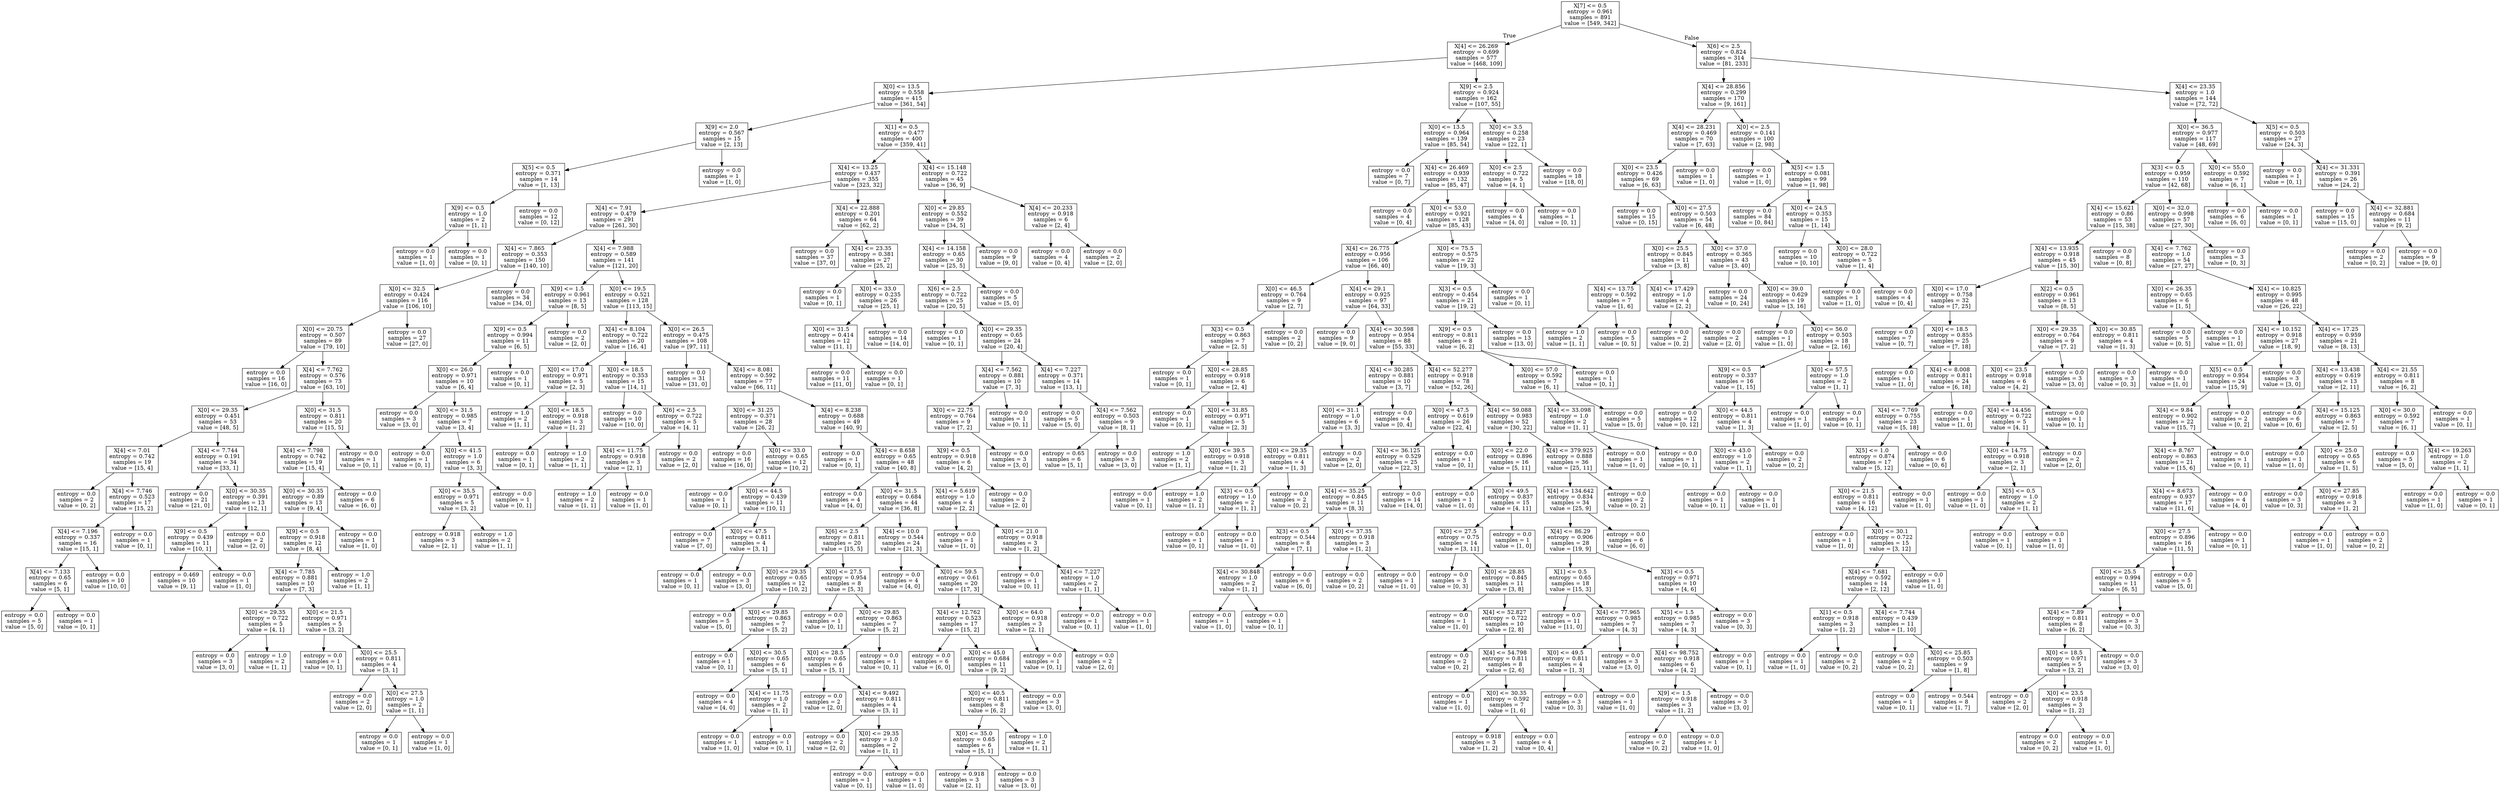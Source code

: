 digraph Tree {
node [shape=box] ;
0 [label="X[7] <= 0.5\nentropy = 0.961\nsamples = 891\nvalue = [549, 342]"] ;
1 [label="X[4] <= 26.269\nentropy = 0.699\nsamples = 577\nvalue = [468, 109]"] ;
0 -> 1 [labeldistance=2.5, labelangle=45, headlabel="True"] ;
2 [label="X[0] <= 13.5\nentropy = 0.558\nsamples = 415\nvalue = [361, 54]"] ;
1 -> 2 ;
3 [label="X[9] <= 2.0\nentropy = 0.567\nsamples = 15\nvalue = [2, 13]"] ;
2 -> 3 ;
4 [label="X[5] <= 0.5\nentropy = 0.371\nsamples = 14\nvalue = [1, 13]"] ;
3 -> 4 ;
5 [label="X[9] <= 0.5\nentropy = 1.0\nsamples = 2\nvalue = [1, 1]"] ;
4 -> 5 ;
6 [label="entropy = 0.0\nsamples = 1\nvalue = [1, 0]"] ;
5 -> 6 ;
7 [label="entropy = 0.0\nsamples = 1\nvalue = [0, 1]"] ;
5 -> 7 ;
8 [label="entropy = 0.0\nsamples = 12\nvalue = [0, 12]"] ;
4 -> 8 ;
9 [label="entropy = 0.0\nsamples = 1\nvalue = [1, 0]"] ;
3 -> 9 ;
10 [label="X[1] <= 0.5\nentropy = 0.477\nsamples = 400\nvalue = [359, 41]"] ;
2 -> 10 ;
11 [label="X[4] <= 13.25\nentropy = 0.437\nsamples = 355\nvalue = [323, 32]"] ;
10 -> 11 ;
12 [label="X[4] <= 7.91\nentropy = 0.479\nsamples = 291\nvalue = [261, 30]"] ;
11 -> 12 ;
13 [label="X[4] <= 7.865\nentropy = 0.353\nsamples = 150\nvalue = [140, 10]"] ;
12 -> 13 ;
14 [label="X[0] <= 32.5\nentropy = 0.424\nsamples = 116\nvalue = [106, 10]"] ;
13 -> 14 ;
15 [label="X[0] <= 20.75\nentropy = 0.507\nsamples = 89\nvalue = [79, 10]"] ;
14 -> 15 ;
16 [label="entropy = 0.0\nsamples = 16\nvalue = [16, 0]"] ;
15 -> 16 ;
17 [label="X[4] <= 7.762\nentropy = 0.576\nsamples = 73\nvalue = [63, 10]"] ;
15 -> 17 ;
18 [label="X[0] <= 29.35\nentropy = 0.451\nsamples = 53\nvalue = [48, 5]"] ;
17 -> 18 ;
19 [label="X[4] <= 7.01\nentropy = 0.742\nsamples = 19\nvalue = [15, 4]"] ;
18 -> 19 ;
20 [label="entropy = 0.0\nsamples = 2\nvalue = [0, 2]"] ;
19 -> 20 ;
21 [label="X[4] <= 7.746\nentropy = 0.523\nsamples = 17\nvalue = [15, 2]"] ;
19 -> 21 ;
22 [label="X[4] <= 7.196\nentropy = 0.337\nsamples = 16\nvalue = [15, 1]"] ;
21 -> 22 ;
23 [label="X[4] <= 7.133\nentropy = 0.65\nsamples = 6\nvalue = [5, 1]"] ;
22 -> 23 ;
24 [label="entropy = 0.0\nsamples = 5\nvalue = [5, 0]"] ;
23 -> 24 ;
25 [label="entropy = 0.0\nsamples = 1\nvalue = [0, 1]"] ;
23 -> 25 ;
26 [label="entropy = 0.0\nsamples = 10\nvalue = [10, 0]"] ;
22 -> 26 ;
27 [label="entropy = 0.0\nsamples = 1\nvalue = [0, 1]"] ;
21 -> 27 ;
28 [label="X[4] <= 7.744\nentropy = 0.191\nsamples = 34\nvalue = [33, 1]"] ;
18 -> 28 ;
29 [label="entropy = 0.0\nsamples = 21\nvalue = [21, 0]"] ;
28 -> 29 ;
30 [label="X[0] <= 30.35\nentropy = 0.391\nsamples = 13\nvalue = [12, 1]"] ;
28 -> 30 ;
31 [label="X[9] <= 0.5\nentropy = 0.439\nsamples = 11\nvalue = [10, 1]"] ;
30 -> 31 ;
32 [label="entropy = 0.469\nsamples = 10\nvalue = [9, 1]"] ;
31 -> 32 ;
33 [label="entropy = 0.0\nsamples = 1\nvalue = [1, 0]"] ;
31 -> 33 ;
34 [label="entropy = 0.0\nsamples = 2\nvalue = [2, 0]"] ;
30 -> 34 ;
35 [label="X[0] <= 31.5\nentropy = 0.811\nsamples = 20\nvalue = [15, 5]"] ;
17 -> 35 ;
36 [label="X[4] <= 7.798\nentropy = 0.742\nsamples = 19\nvalue = [15, 4]"] ;
35 -> 36 ;
37 [label="X[0] <= 30.35\nentropy = 0.89\nsamples = 13\nvalue = [9, 4]"] ;
36 -> 37 ;
38 [label="X[9] <= 0.5\nentropy = 0.918\nsamples = 12\nvalue = [8, 4]"] ;
37 -> 38 ;
39 [label="X[4] <= 7.785\nentropy = 0.881\nsamples = 10\nvalue = [7, 3]"] ;
38 -> 39 ;
40 [label="X[0] <= 29.35\nentropy = 0.722\nsamples = 5\nvalue = [4, 1]"] ;
39 -> 40 ;
41 [label="entropy = 0.0\nsamples = 3\nvalue = [3, 0]"] ;
40 -> 41 ;
42 [label="entropy = 1.0\nsamples = 2\nvalue = [1, 1]"] ;
40 -> 42 ;
43 [label="X[0] <= 21.5\nentropy = 0.971\nsamples = 5\nvalue = [3, 2]"] ;
39 -> 43 ;
44 [label="entropy = 0.0\nsamples = 1\nvalue = [0, 1]"] ;
43 -> 44 ;
45 [label="X[0] <= 25.5\nentropy = 0.811\nsamples = 4\nvalue = [3, 1]"] ;
43 -> 45 ;
46 [label="entropy = 0.0\nsamples = 2\nvalue = [2, 0]"] ;
45 -> 46 ;
47 [label="X[0] <= 27.5\nentropy = 1.0\nsamples = 2\nvalue = [1, 1]"] ;
45 -> 47 ;
48 [label="entropy = 0.0\nsamples = 1\nvalue = [0, 1]"] ;
47 -> 48 ;
49 [label="entropy = 0.0\nsamples = 1\nvalue = [1, 0]"] ;
47 -> 49 ;
50 [label="entropy = 1.0\nsamples = 2\nvalue = [1, 1]"] ;
38 -> 50 ;
51 [label="entropy = 0.0\nsamples = 1\nvalue = [1, 0]"] ;
37 -> 51 ;
52 [label="entropy = 0.0\nsamples = 6\nvalue = [6, 0]"] ;
36 -> 52 ;
53 [label="entropy = 0.0\nsamples = 1\nvalue = [0, 1]"] ;
35 -> 53 ;
54 [label="entropy = 0.0\nsamples = 27\nvalue = [27, 0]"] ;
14 -> 54 ;
55 [label="entropy = 0.0\nsamples = 34\nvalue = [34, 0]"] ;
13 -> 55 ;
56 [label="X[4] <= 7.988\nentropy = 0.589\nsamples = 141\nvalue = [121, 20]"] ;
12 -> 56 ;
57 [label="X[9] <= 1.5\nentropy = 0.961\nsamples = 13\nvalue = [8, 5]"] ;
56 -> 57 ;
58 [label="X[9] <= 0.5\nentropy = 0.994\nsamples = 11\nvalue = [6, 5]"] ;
57 -> 58 ;
59 [label="X[0] <= 26.0\nentropy = 0.971\nsamples = 10\nvalue = [6, 4]"] ;
58 -> 59 ;
60 [label="entropy = 0.0\nsamples = 3\nvalue = [3, 0]"] ;
59 -> 60 ;
61 [label="X[0] <= 31.5\nentropy = 0.985\nsamples = 7\nvalue = [3, 4]"] ;
59 -> 61 ;
62 [label="entropy = 0.0\nsamples = 1\nvalue = [0, 1]"] ;
61 -> 62 ;
63 [label="X[0] <= 41.5\nentropy = 1.0\nsamples = 6\nvalue = [3, 3]"] ;
61 -> 63 ;
64 [label="X[0] <= 35.5\nentropy = 0.971\nsamples = 5\nvalue = [3, 2]"] ;
63 -> 64 ;
65 [label="entropy = 0.918\nsamples = 3\nvalue = [2, 1]"] ;
64 -> 65 ;
66 [label="entropy = 1.0\nsamples = 2\nvalue = [1, 1]"] ;
64 -> 66 ;
67 [label="entropy = 0.0\nsamples = 1\nvalue = [0, 1]"] ;
63 -> 67 ;
68 [label="entropy = 0.0\nsamples = 1\nvalue = [0, 1]"] ;
58 -> 68 ;
69 [label="entropy = 0.0\nsamples = 2\nvalue = [2, 0]"] ;
57 -> 69 ;
70 [label="X[0] <= 19.5\nentropy = 0.521\nsamples = 128\nvalue = [113, 15]"] ;
56 -> 70 ;
71 [label="X[4] <= 8.104\nentropy = 0.722\nsamples = 20\nvalue = [16, 4]"] ;
70 -> 71 ;
72 [label="X[0] <= 17.0\nentropy = 0.971\nsamples = 5\nvalue = [2, 3]"] ;
71 -> 72 ;
73 [label="entropy = 1.0\nsamples = 2\nvalue = [1, 1]"] ;
72 -> 73 ;
74 [label="X[0] <= 18.5\nentropy = 0.918\nsamples = 3\nvalue = [1, 2]"] ;
72 -> 74 ;
75 [label="entropy = 0.0\nsamples = 1\nvalue = [0, 1]"] ;
74 -> 75 ;
76 [label="entropy = 1.0\nsamples = 2\nvalue = [1, 1]"] ;
74 -> 76 ;
77 [label="X[0] <= 18.5\nentropy = 0.353\nsamples = 15\nvalue = [14, 1]"] ;
71 -> 77 ;
78 [label="entropy = 0.0\nsamples = 10\nvalue = [10, 0]"] ;
77 -> 78 ;
79 [label="X[6] <= 2.5\nentropy = 0.722\nsamples = 5\nvalue = [4, 1]"] ;
77 -> 79 ;
80 [label="X[4] <= 11.75\nentropy = 0.918\nsamples = 3\nvalue = [2, 1]"] ;
79 -> 80 ;
81 [label="entropy = 1.0\nsamples = 2\nvalue = [1, 1]"] ;
80 -> 81 ;
82 [label="entropy = 0.0\nsamples = 1\nvalue = [1, 0]"] ;
80 -> 82 ;
83 [label="entropy = 0.0\nsamples = 2\nvalue = [2, 0]"] ;
79 -> 83 ;
84 [label="X[0] <= 26.5\nentropy = 0.475\nsamples = 108\nvalue = [97, 11]"] ;
70 -> 84 ;
85 [label="entropy = 0.0\nsamples = 31\nvalue = [31, 0]"] ;
84 -> 85 ;
86 [label="X[4] <= 8.081\nentropy = 0.592\nsamples = 77\nvalue = [66, 11]"] ;
84 -> 86 ;
87 [label="X[0] <= 31.25\nentropy = 0.371\nsamples = 28\nvalue = [26, 2]"] ;
86 -> 87 ;
88 [label="entropy = 0.0\nsamples = 16\nvalue = [16, 0]"] ;
87 -> 88 ;
89 [label="X[0] <= 33.0\nentropy = 0.65\nsamples = 12\nvalue = [10, 2]"] ;
87 -> 89 ;
90 [label="entropy = 0.0\nsamples = 1\nvalue = [0, 1]"] ;
89 -> 90 ;
91 [label="X[0] <= 44.5\nentropy = 0.439\nsamples = 11\nvalue = [10, 1]"] ;
89 -> 91 ;
92 [label="entropy = 0.0\nsamples = 7\nvalue = [7, 0]"] ;
91 -> 92 ;
93 [label="X[0] <= 47.5\nentropy = 0.811\nsamples = 4\nvalue = [3, 1]"] ;
91 -> 93 ;
94 [label="entropy = 0.0\nsamples = 1\nvalue = [0, 1]"] ;
93 -> 94 ;
95 [label="entropy = 0.0\nsamples = 3\nvalue = [3, 0]"] ;
93 -> 95 ;
96 [label="X[4] <= 8.238\nentropy = 0.688\nsamples = 49\nvalue = [40, 9]"] ;
86 -> 96 ;
97 [label="entropy = 0.0\nsamples = 1\nvalue = [0, 1]"] ;
96 -> 97 ;
98 [label="X[4] <= 8.658\nentropy = 0.65\nsamples = 48\nvalue = [40, 8]"] ;
96 -> 98 ;
99 [label="entropy = 0.0\nsamples = 4\nvalue = [4, 0]"] ;
98 -> 99 ;
100 [label="X[0] <= 31.5\nentropy = 0.684\nsamples = 44\nvalue = [36, 8]"] ;
98 -> 100 ;
101 [label="X[6] <= 2.5\nentropy = 0.811\nsamples = 20\nvalue = [15, 5]"] ;
100 -> 101 ;
102 [label="X[0] <= 29.35\nentropy = 0.65\nsamples = 12\nvalue = [10, 2]"] ;
101 -> 102 ;
103 [label="entropy = 0.0\nsamples = 5\nvalue = [5, 0]"] ;
102 -> 103 ;
104 [label="X[0] <= 29.85\nentropy = 0.863\nsamples = 7\nvalue = [5, 2]"] ;
102 -> 104 ;
105 [label="entropy = 0.0\nsamples = 1\nvalue = [0, 1]"] ;
104 -> 105 ;
106 [label="X[0] <= 30.5\nentropy = 0.65\nsamples = 6\nvalue = [5, 1]"] ;
104 -> 106 ;
107 [label="entropy = 0.0\nsamples = 4\nvalue = [4, 0]"] ;
106 -> 107 ;
108 [label="X[4] <= 11.75\nentropy = 1.0\nsamples = 2\nvalue = [1, 1]"] ;
106 -> 108 ;
109 [label="entropy = 0.0\nsamples = 1\nvalue = [1, 0]"] ;
108 -> 109 ;
110 [label="entropy = 0.0\nsamples = 1\nvalue = [0, 1]"] ;
108 -> 110 ;
111 [label="X[0] <= 27.5\nentropy = 0.954\nsamples = 8\nvalue = [5, 3]"] ;
101 -> 111 ;
112 [label="entropy = 0.0\nsamples = 1\nvalue = [0, 1]"] ;
111 -> 112 ;
113 [label="X[0] <= 29.85\nentropy = 0.863\nsamples = 7\nvalue = [5, 2]"] ;
111 -> 113 ;
114 [label="X[0] <= 28.5\nentropy = 0.65\nsamples = 6\nvalue = [5, 1]"] ;
113 -> 114 ;
115 [label="entropy = 0.0\nsamples = 2\nvalue = [2, 0]"] ;
114 -> 115 ;
116 [label="X[4] <= 9.492\nentropy = 0.811\nsamples = 4\nvalue = [3, 1]"] ;
114 -> 116 ;
117 [label="entropy = 0.0\nsamples = 2\nvalue = [2, 0]"] ;
116 -> 117 ;
118 [label="X[0] <= 29.35\nentropy = 1.0\nsamples = 2\nvalue = [1, 1]"] ;
116 -> 118 ;
119 [label="entropy = 0.0\nsamples = 1\nvalue = [0, 1]"] ;
118 -> 119 ;
120 [label="entropy = 0.0\nsamples = 1\nvalue = [1, 0]"] ;
118 -> 120 ;
121 [label="entropy = 0.0\nsamples = 1\nvalue = [0, 1]"] ;
113 -> 121 ;
122 [label="X[4] <= 10.0\nentropy = 0.544\nsamples = 24\nvalue = [21, 3]"] ;
100 -> 122 ;
123 [label="entropy = 0.0\nsamples = 4\nvalue = [4, 0]"] ;
122 -> 123 ;
124 [label="X[0] <= 59.5\nentropy = 0.61\nsamples = 20\nvalue = [17, 3]"] ;
122 -> 124 ;
125 [label="X[4] <= 12.762\nentropy = 0.523\nsamples = 17\nvalue = [15, 2]"] ;
124 -> 125 ;
126 [label="entropy = 0.0\nsamples = 6\nvalue = [6, 0]"] ;
125 -> 126 ;
127 [label="X[0] <= 45.0\nentropy = 0.684\nsamples = 11\nvalue = [9, 2]"] ;
125 -> 127 ;
128 [label="X[0] <= 40.5\nentropy = 0.811\nsamples = 8\nvalue = [6, 2]"] ;
127 -> 128 ;
129 [label="X[0] <= 35.0\nentropy = 0.65\nsamples = 6\nvalue = [5, 1]"] ;
128 -> 129 ;
130 [label="entropy = 0.918\nsamples = 3\nvalue = [2, 1]"] ;
129 -> 130 ;
131 [label="entropy = 0.0\nsamples = 3\nvalue = [3, 0]"] ;
129 -> 131 ;
132 [label="entropy = 1.0\nsamples = 2\nvalue = [1, 1]"] ;
128 -> 132 ;
133 [label="entropy = 0.0\nsamples = 3\nvalue = [3, 0]"] ;
127 -> 133 ;
134 [label="X[0] <= 64.0\nentropy = 0.918\nsamples = 3\nvalue = [2, 1]"] ;
124 -> 134 ;
135 [label="entropy = 0.0\nsamples = 1\nvalue = [0, 1]"] ;
134 -> 135 ;
136 [label="entropy = 0.0\nsamples = 2\nvalue = [2, 0]"] ;
134 -> 136 ;
137 [label="X[4] <= 22.888\nentropy = 0.201\nsamples = 64\nvalue = [62, 2]"] ;
11 -> 137 ;
138 [label="entropy = 0.0\nsamples = 37\nvalue = [37, 0]"] ;
137 -> 138 ;
139 [label="X[4] <= 23.35\nentropy = 0.381\nsamples = 27\nvalue = [25, 2]"] ;
137 -> 139 ;
140 [label="entropy = 0.0\nsamples = 1\nvalue = [0, 1]"] ;
139 -> 140 ;
141 [label="X[0] <= 33.0\nentropy = 0.235\nsamples = 26\nvalue = [25, 1]"] ;
139 -> 141 ;
142 [label="X[0] <= 31.5\nentropy = 0.414\nsamples = 12\nvalue = [11, 1]"] ;
141 -> 142 ;
143 [label="entropy = 0.0\nsamples = 11\nvalue = [11, 0]"] ;
142 -> 143 ;
144 [label="entropy = 0.0\nsamples = 1\nvalue = [0, 1]"] ;
142 -> 144 ;
145 [label="entropy = 0.0\nsamples = 14\nvalue = [14, 0]"] ;
141 -> 145 ;
146 [label="X[4] <= 15.148\nentropy = 0.722\nsamples = 45\nvalue = [36, 9]"] ;
10 -> 146 ;
147 [label="X[0] <= 29.85\nentropy = 0.552\nsamples = 39\nvalue = [34, 5]"] ;
146 -> 147 ;
148 [label="X[4] <= 14.158\nentropy = 0.65\nsamples = 30\nvalue = [25, 5]"] ;
147 -> 148 ;
149 [label="X[6] <= 2.5\nentropy = 0.722\nsamples = 25\nvalue = [20, 5]"] ;
148 -> 149 ;
150 [label="entropy = 0.0\nsamples = 1\nvalue = [0, 1]"] ;
149 -> 150 ;
151 [label="X[0] <= 29.35\nentropy = 0.65\nsamples = 24\nvalue = [20, 4]"] ;
149 -> 151 ;
152 [label="X[4] <= 7.562\nentropy = 0.881\nsamples = 10\nvalue = [7, 3]"] ;
151 -> 152 ;
153 [label="X[0] <= 22.75\nentropy = 0.764\nsamples = 9\nvalue = [7, 2]"] ;
152 -> 153 ;
154 [label="X[9] <= 0.5\nentropy = 0.918\nsamples = 6\nvalue = [4, 2]"] ;
153 -> 154 ;
155 [label="X[4] <= 5.619\nentropy = 1.0\nsamples = 4\nvalue = [2, 2]"] ;
154 -> 155 ;
156 [label="entropy = 0.0\nsamples = 1\nvalue = [1, 0]"] ;
155 -> 156 ;
157 [label="X[0] <= 21.0\nentropy = 0.918\nsamples = 3\nvalue = [1, 2]"] ;
155 -> 157 ;
158 [label="entropy = 0.0\nsamples = 1\nvalue = [0, 1]"] ;
157 -> 158 ;
159 [label="X[4] <= 7.227\nentropy = 1.0\nsamples = 2\nvalue = [1, 1]"] ;
157 -> 159 ;
160 [label="entropy = 0.0\nsamples = 1\nvalue = [0, 1]"] ;
159 -> 160 ;
161 [label="entropy = 0.0\nsamples = 1\nvalue = [1, 0]"] ;
159 -> 161 ;
162 [label="entropy = 0.0\nsamples = 2\nvalue = [2, 0]"] ;
154 -> 162 ;
163 [label="entropy = 0.0\nsamples = 3\nvalue = [3, 0]"] ;
153 -> 163 ;
164 [label="entropy = 0.0\nsamples = 1\nvalue = [0, 1]"] ;
152 -> 164 ;
165 [label="X[4] <= 7.227\nentropy = 0.371\nsamples = 14\nvalue = [13, 1]"] ;
151 -> 165 ;
166 [label="entropy = 0.0\nsamples = 5\nvalue = [5, 0]"] ;
165 -> 166 ;
167 [label="X[4] <= 7.562\nentropy = 0.503\nsamples = 9\nvalue = [8, 1]"] ;
165 -> 167 ;
168 [label="entropy = 0.65\nsamples = 6\nvalue = [5, 1]"] ;
167 -> 168 ;
169 [label="entropy = 0.0\nsamples = 3\nvalue = [3, 0]"] ;
167 -> 169 ;
170 [label="entropy = 0.0\nsamples = 5\nvalue = [5, 0]"] ;
148 -> 170 ;
171 [label="entropy = 0.0\nsamples = 9\nvalue = [9, 0]"] ;
147 -> 171 ;
172 [label="X[4] <= 20.233\nentropy = 0.918\nsamples = 6\nvalue = [2, 4]"] ;
146 -> 172 ;
173 [label="entropy = 0.0\nsamples = 4\nvalue = [0, 4]"] ;
172 -> 173 ;
174 [label="entropy = 0.0\nsamples = 2\nvalue = [2, 0]"] ;
172 -> 174 ;
175 [label="X[9] <= 2.5\nentropy = 0.924\nsamples = 162\nvalue = [107, 55]"] ;
1 -> 175 ;
176 [label="X[0] <= 13.5\nentropy = 0.964\nsamples = 139\nvalue = [85, 54]"] ;
175 -> 176 ;
177 [label="entropy = 0.0\nsamples = 7\nvalue = [0, 7]"] ;
176 -> 177 ;
178 [label="X[4] <= 26.469\nentropy = 0.939\nsamples = 132\nvalue = [85, 47]"] ;
176 -> 178 ;
179 [label="entropy = 0.0\nsamples = 4\nvalue = [0, 4]"] ;
178 -> 179 ;
180 [label="X[0] <= 53.0\nentropy = 0.921\nsamples = 128\nvalue = [85, 43]"] ;
178 -> 180 ;
181 [label="X[4] <= 26.775\nentropy = 0.956\nsamples = 106\nvalue = [66, 40]"] ;
180 -> 181 ;
182 [label="X[0] <= 46.5\nentropy = 0.764\nsamples = 9\nvalue = [2, 7]"] ;
181 -> 182 ;
183 [label="X[3] <= 0.5\nentropy = 0.863\nsamples = 7\nvalue = [2, 5]"] ;
182 -> 183 ;
184 [label="entropy = 0.0\nsamples = 1\nvalue = [0, 1]"] ;
183 -> 184 ;
185 [label="X[0] <= 28.85\nentropy = 0.918\nsamples = 6\nvalue = [2, 4]"] ;
183 -> 185 ;
186 [label="entropy = 0.0\nsamples = 1\nvalue = [0, 1]"] ;
185 -> 186 ;
187 [label="X[0] <= 31.85\nentropy = 0.971\nsamples = 5\nvalue = [2, 3]"] ;
185 -> 187 ;
188 [label="entropy = 1.0\nsamples = 2\nvalue = [1, 1]"] ;
187 -> 188 ;
189 [label="X[0] <= 39.5\nentropy = 0.918\nsamples = 3\nvalue = [1, 2]"] ;
187 -> 189 ;
190 [label="entropy = 0.0\nsamples = 1\nvalue = [0, 1]"] ;
189 -> 190 ;
191 [label="entropy = 1.0\nsamples = 2\nvalue = [1, 1]"] ;
189 -> 191 ;
192 [label="entropy = 0.0\nsamples = 2\nvalue = [0, 2]"] ;
182 -> 192 ;
193 [label="X[4] <= 29.1\nentropy = 0.925\nsamples = 97\nvalue = [64, 33]"] ;
181 -> 193 ;
194 [label="entropy = 0.0\nsamples = 9\nvalue = [9, 0]"] ;
193 -> 194 ;
195 [label="X[4] <= 30.598\nentropy = 0.954\nsamples = 88\nvalue = [55, 33]"] ;
193 -> 195 ;
196 [label="X[4] <= 30.285\nentropy = 0.881\nsamples = 10\nvalue = [3, 7]"] ;
195 -> 196 ;
197 [label="X[0] <= 31.1\nentropy = 1.0\nsamples = 6\nvalue = [3, 3]"] ;
196 -> 197 ;
198 [label="X[0] <= 29.35\nentropy = 0.811\nsamples = 4\nvalue = [1, 3]"] ;
197 -> 198 ;
199 [label="X[3] <= 0.5\nentropy = 1.0\nsamples = 2\nvalue = [1, 1]"] ;
198 -> 199 ;
200 [label="entropy = 0.0\nsamples = 1\nvalue = [0, 1]"] ;
199 -> 200 ;
201 [label="entropy = 0.0\nsamples = 1\nvalue = [1, 0]"] ;
199 -> 201 ;
202 [label="entropy = 0.0\nsamples = 2\nvalue = [0, 2]"] ;
198 -> 202 ;
203 [label="entropy = 0.0\nsamples = 2\nvalue = [2, 0]"] ;
197 -> 203 ;
204 [label="entropy = 0.0\nsamples = 4\nvalue = [0, 4]"] ;
196 -> 204 ;
205 [label="X[4] <= 52.277\nentropy = 0.918\nsamples = 78\nvalue = [52, 26]"] ;
195 -> 205 ;
206 [label="X[0] <= 47.5\nentropy = 0.619\nsamples = 26\nvalue = [22, 4]"] ;
205 -> 206 ;
207 [label="X[4] <= 36.125\nentropy = 0.529\nsamples = 25\nvalue = [22, 3]"] ;
206 -> 207 ;
208 [label="X[4] <= 35.25\nentropy = 0.845\nsamples = 11\nvalue = [8, 3]"] ;
207 -> 208 ;
209 [label="X[3] <= 0.5\nentropy = 0.544\nsamples = 8\nvalue = [7, 1]"] ;
208 -> 209 ;
210 [label="X[4] <= 30.848\nentropy = 1.0\nsamples = 2\nvalue = [1, 1]"] ;
209 -> 210 ;
211 [label="entropy = 0.0\nsamples = 1\nvalue = [1, 0]"] ;
210 -> 211 ;
212 [label="entropy = 0.0\nsamples = 1\nvalue = [0, 1]"] ;
210 -> 212 ;
213 [label="entropy = 0.0\nsamples = 6\nvalue = [6, 0]"] ;
209 -> 213 ;
214 [label="X[0] <= 37.35\nentropy = 0.918\nsamples = 3\nvalue = [1, 2]"] ;
208 -> 214 ;
215 [label="entropy = 0.0\nsamples = 2\nvalue = [0, 2]"] ;
214 -> 215 ;
216 [label="entropy = 0.0\nsamples = 1\nvalue = [1, 0]"] ;
214 -> 216 ;
217 [label="entropy = 0.0\nsamples = 14\nvalue = [14, 0]"] ;
207 -> 217 ;
218 [label="entropy = 0.0\nsamples = 1\nvalue = [0, 1]"] ;
206 -> 218 ;
219 [label="X[4] <= 59.088\nentropy = 0.983\nsamples = 52\nvalue = [30, 22]"] ;
205 -> 219 ;
220 [label="X[0] <= 22.0\nentropy = 0.896\nsamples = 16\nvalue = [5, 11]"] ;
219 -> 220 ;
221 [label="entropy = 0.0\nsamples = 1\nvalue = [1, 0]"] ;
220 -> 221 ;
222 [label="X[0] <= 49.5\nentropy = 0.837\nsamples = 15\nvalue = [4, 11]"] ;
220 -> 222 ;
223 [label="X[0] <= 27.5\nentropy = 0.75\nsamples = 14\nvalue = [3, 11]"] ;
222 -> 223 ;
224 [label="entropy = 0.0\nsamples = 3\nvalue = [0, 3]"] ;
223 -> 224 ;
225 [label="X[0] <= 28.85\nentropy = 0.845\nsamples = 11\nvalue = [3, 8]"] ;
223 -> 225 ;
226 [label="entropy = 0.0\nsamples = 1\nvalue = [1, 0]"] ;
225 -> 226 ;
227 [label="X[4] <= 52.827\nentropy = 0.722\nsamples = 10\nvalue = [2, 8]"] ;
225 -> 227 ;
228 [label="entropy = 0.0\nsamples = 2\nvalue = [0, 2]"] ;
227 -> 228 ;
229 [label="X[4] <= 54.798\nentropy = 0.811\nsamples = 8\nvalue = [2, 6]"] ;
227 -> 229 ;
230 [label="entropy = 0.0\nsamples = 1\nvalue = [1, 0]"] ;
229 -> 230 ;
231 [label="X[0] <= 30.35\nentropy = 0.592\nsamples = 7\nvalue = [1, 6]"] ;
229 -> 231 ;
232 [label="entropy = 0.918\nsamples = 3\nvalue = [1, 2]"] ;
231 -> 232 ;
233 [label="entropy = 0.0\nsamples = 4\nvalue = [0, 4]"] ;
231 -> 233 ;
234 [label="entropy = 0.0\nsamples = 1\nvalue = [1, 0]"] ;
222 -> 234 ;
235 [label="X[4] <= 379.925\nentropy = 0.888\nsamples = 36\nvalue = [25, 11]"] ;
219 -> 235 ;
236 [label="X[4] <= 134.642\nentropy = 0.834\nsamples = 34\nvalue = [25, 9]"] ;
235 -> 236 ;
237 [label="X[4] <= 86.29\nentropy = 0.906\nsamples = 28\nvalue = [19, 9]"] ;
236 -> 237 ;
238 [label="X[1] <= 0.5\nentropy = 0.65\nsamples = 18\nvalue = [15, 3]"] ;
237 -> 238 ;
239 [label="entropy = 0.0\nsamples = 11\nvalue = [11, 0]"] ;
238 -> 239 ;
240 [label="X[4] <= 77.965\nentropy = 0.985\nsamples = 7\nvalue = [4, 3]"] ;
238 -> 240 ;
241 [label="X[0] <= 49.5\nentropy = 0.811\nsamples = 4\nvalue = [1, 3]"] ;
240 -> 241 ;
242 [label="entropy = 0.0\nsamples = 3\nvalue = [0, 3]"] ;
241 -> 242 ;
243 [label="entropy = 0.0\nsamples = 1\nvalue = [1, 0]"] ;
241 -> 243 ;
244 [label="entropy = 0.0\nsamples = 3\nvalue = [3, 0]"] ;
240 -> 244 ;
245 [label="X[3] <= 0.5\nentropy = 0.971\nsamples = 10\nvalue = [4, 6]"] ;
237 -> 245 ;
246 [label="X[5] <= 1.5\nentropy = 0.985\nsamples = 7\nvalue = [4, 3]"] ;
245 -> 246 ;
247 [label="X[4] <= 98.752\nentropy = 0.918\nsamples = 6\nvalue = [4, 2]"] ;
246 -> 247 ;
248 [label="X[9] <= 1.5\nentropy = 0.918\nsamples = 3\nvalue = [1, 2]"] ;
247 -> 248 ;
249 [label="entropy = 0.0\nsamples = 2\nvalue = [0, 2]"] ;
248 -> 249 ;
250 [label="entropy = 0.0\nsamples = 1\nvalue = [1, 0]"] ;
248 -> 250 ;
251 [label="entropy = 0.0\nsamples = 3\nvalue = [3, 0]"] ;
247 -> 251 ;
252 [label="entropy = 0.0\nsamples = 1\nvalue = [0, 1]"] ;
246 -> 252 ;
253 [label="entropy = 0.0\nsamples = 3\nvalue = [0, 3]"] ;
245 -> 253 ;
254 [label="entropy = 0.0\nsamples = 6\nvalue = [6, 0]"] ;
236 -> 254 ;
255 [label="entropy = 0.0\nsamples = 2\nvalue = [0, 2]"] ;
235 -> 255 ;
256 [label="X[0] <= 75.5\nentropy = 0.575\nsamples = 22\nvalue = [19, 3]"] ;
180 -> 256 ;
257 [label="X[3] <= 0.5\nentropy = 0.454\nsamples = 21\nvalue = [19, 2]"] ;
256 -> 257 ;
258 [label="X[9] <= 0.5\nentropy = 0.811\nsamples = 8\nvalue = [6, 2]"] ;
257 -> 258 ;
259 [label="X[0] <= 57.0\nentropy = 0.592\nsamples = 7\nvalue = [6, 1]"] ;
258 -> 259 ;
260 [label="X[4] <= 33.098\nentropy = 1.0\nsamples = 2\nvalue = [1, 1]"] ;
259 -> 260 ;
261 [label="entropy = 0.0\nsamples = 1\nvalue = [1, 0]"] ;
260 -> 261 ;
262 [label="entropy = 0.0\nsamples = 1\nvalue = [0, 1]"] ;
260 -> 262 ;
263 [label="entropy = 0.0\nsamples = 5\nvalue = [5, 0]"] ;
259 -> 263 ;
264 [label="entropy = 0.0\nsamples = 1\nvalue = [0, 1]"] ;
258 -> 264 ;
265 [label="entropy = 0.0\nsamples = 13\nvalue = [13, 0]"] ;
257 -> 265 ;
266 [label="entropy = 0.0\nsamples = 1\nvalue = [0, 1]"] ;
256 -> 266 ;
267 [label="X[0] <= 3.5\nentropy = 0.258\nsamples = 23\nvalue = [22, 1]"] ;
175 -> 267 ;
268 [label="X[0] <= 2.5\nentropy = 0.722\nsamples = 5\nvalue = [4, 1]"] ;
267 -> 268 ;
269 [label="entropy = 0.0\nsamples = 4\nvalue = [4, 0]"] ;
268 -> 269 ;
270 [label="entropy = 0.0\nsamples = 1\nvalue = [0, 1]"] ;
268 -> 270 ;
271 [label="entropy = 0.0\nsamples = 18\nvalue = [18, 0]"] ;
267 -> 271 ;
272 [label="X[6] <= 2.5\nentropy = 0.824\nsamples = 314\nvalue = [81, 233]"] ;
0 -> 272 [labeldistance=2.5, labelangle=-45, headlabel="False"] ;
273 [label="X[4] <= 28.856\nentropy = 0.299\nsamples = 170\nvalue = [9, 161]"] ;
272 -> 273 ;
274 [label="X[4] <= 28.231\nentropy = 0.469\nsamples = 70\nvalue = [7, 63]"] ;
273 -> 274 ;
275 [label="X[0] <= 23.5\nentropy = 0.426\nsamples = 69\nvalue = [6, 63]"] ;
274 -> 275 ;
276 [label="entropy = 0.0\nsamples = 15\nvalue = [0, 15]"] ;
275 -> 276 ;
277 [label="X[0] <= 27.5\nentropy = 0.503\nsamples = 54\nvalue = [6, 48]"] ;
275 -> 277 ;
278 [label="X[0] <= 25.5\nentropy = 0.845\nsamples = 11\nvalue = [3, 8]"] ;
277 -> 278 ;
279 [label="X[4] <= 13.75\nentropy = 0.592\nsamples = 7\nvalue = [1, 6]"] ;
278 -> 279 ;
280 [label="entropy = 1.0\nsamples = 2\nvalue = [1, 1]"] ;
279 -> 280 ;
281 [label="entropy = 0.0\nsamples = 5\nvalue = [0, 5]"] ;
279 -> 281 ;
282 [label="X[4] <= 17.429\nentropy = 1.0\nsamples = 4\nvalue = [2, 2]"] ;
278 -> 282 ;
283 [label="entropy = 0.0\nsamples = 2\nvalue = [0, 2]"] ;
282 -> 283 ;
284 [label="entropy = 0.0\nsamples = 2\nvalue = [2, 0]"] ;
282 -> 284 ;
285 [label="X[0] <= 37.0\nentropy = 0.365\nsamples = 43\nvalue = [3, 40]"] ;
277 -> 285 ;
286 [label="entropy = 0.0\nsamples = 24\nvalue = [0, 24]"] ;
285 -> 286 ;
287 [label="X[0] <= 39.0\nentropy = 0.629\nsamples = 19\nvalue = [3, 16]"] ;
285 -> 287 ;
288 [label="entropy = 0.0\nsamples = 1\nvalue = [1, 0]"] ;
287 -> 288 ;
289 [label="X[0] <= 56.0\nentropy = 0.503\nsamples = 18\nvalue = [2, 16]"] ;
287 -> 289 ;
290 [label="X[9] <= 0.5\nentropy = 0.337\nsamples = 16\nvalue = [1, 15]"] ;
289 -> 290 ;
291 [label="entropy = 0.0\nsamples = 12\nvalue = [0, 12]"] ;
290 -> 291 ;
292 [label="X[0] <= 44.5\nentropy = 0.811\nsamples = 4\nvalue = [1, 3]"] ;
290 -> 292 ;
293 [label="X[0] <= 43.0\nentropy = 1.0\nsamples = 2\nvalue = [1, 1]"] ;
292 -> 293 ;
294 [label="entropy = 0.0\nsamples = 1\nvalue = [0, 1]"] ;
293 -> 294 ;
295 [label="entropy = 0.0\nsamples = 1\nvalue = [1, 0]"] ;
293 -> 295 ;
296 [label="entropy = 0.0\nsamples = 2\nvalue = [0, 2]"] ;
292 -> 296 ;
297 [label="X[0] <= 57.5\nentropy = 1.0\nsamples = 2\nvalue = [1, 1]"] ;
289 -> 297 ;
298 [label="entropy = 0.0\nsamples = 1\nvalue = [1, 0]"] ;
297 -> 298 ;
299 [label="entropy = 0.0\nsamples = 1\nvalue = [0, 1]"] ;
297 -> 299 ;
300 [label="entropy = 0.0\nsamples = 1\nvalue = [1, 0]"] ;
274 -> 300 ;
301 [label="X[0] <= 2.5\nentropy = 0.141\nsamples = 100\nvalue = [2, 98]"] ;
273 -> 301 ;
302 [label="entropy = 0.0\nsamples = 1\nvalue = [1, 0]"] ;
301 -> 302 ;
303 [label="X[5] <= 1.5\nentropy = 0.081\nsamples = 99\nvalue = [1, 98]"] ;
301 -> 303 ;
304 [label="entropy = 0.0\nsamples = 84\nvalue = [0, 84]"] ;
303 -> 304 ;
305 [label="X[0] <= 24.5\nentropy = 0.353\nsamples = 15\nvalue = [1, 14]"] ;
303 -> 305 ;
306 [label="entropy = 0.0\nsamples = 10\nvalue = [0, 10]"] ;
305 -> 306 ;
307 [label="X[0] <= 28.0\nentropy = 0.722\nsamples = 5\nvalue = [1, 4]"] ;
305 -> 307 ;
308 [label="entropy = 0.0\nsamples = 1\nvalue = [1, 0]"] ;
307 -> 308 ;
309 [label="entropy = 0.0\nsamples = 4\nvalue = [0, 4]"] ;
307 -> 309 ;
310 [label="X[4] <= 23.35\nentropy = 1.0\nsamples = 144\nvalue = [72, 72]"] ;
272 -> 310 ;
311 [label="X[0] <= 36.5\nentropy = 0.977\nsamples = 117\nvalue = [48, 69]"] ;
310 -> 311 ;
312 [label="X[3] <= 0.5\nentropy = 0.959\nsamples = 110\nvalue = [42, 68]"] ;
311 -> 312 ;
313 [label="X[4] <= 15.621\nentropy = 0.86\nsamples = 53\nvalue = [15, 38]"] ;
312 -> 313 ;
314 [label="X[4] <= 13.935\nentropy = 0.918\nsamples = 45\nvalue = [15, 30]"] ;
313 -> 314 ;
315 [label="X[0] <= 17.0\nentropy = 0.758\nsamples = 32\nvalue = [7, 25]"] ;
314 -> 315 ;
316 [label="entropy = 0.0\nsamples = 7\nvalue = [0, 7]"] ;
315 -> 316 ;
317 [label="X[0] <= 18.5\nentropy = 0.855\nsamples = 25\nvalue = [7, 18]"] ;
315 -> 317 ;
318 [label="entropy = 0.0\nsamples = 1\nvalue = [1, 0]"] ;
317 -> 318 ;
319 [label="X[4] <= 8.008\nentropy = 0.811\nsamples = 24\nvalue = [6, 18]"] ;
317 -> 319 ;
320 [label="X[4] <= 7.769\nentropy = 0.755\nsamples = 23\nvalue = [5, 18]"] ;
319 -> 320 ;
321 [label="X[5] <= 1.0\nentropy = 0.874\nsamples = 17\nvalue = [5, 12]"] ;
320 -> 321 ;
322 [label="X[0] <= 21.5\nentropy = 0.811\nsamples = 16\nvalue = [4, 12]"] ;
321 -> 322 ;
323 [label="entropy = 0.0\nsamples = 1\nvalue = [1, 0]"] ;
322 -> 323 ;
324 [label="X[0] <= 30.1\nentropy = 0.722\nsamples = 15\nvalue = [3, 12]"] ;
322 -> 324 ;
325 [label="X[4] <= 7.681\nentropy = 0.592\nsamples = 14\nvalue = [2, 12]"] ;
324 -> 325 ;
326 [label="X[1] <= 0.5\nentropy = 0.918\nsamples = 3\nvalue = [1, 2]"] ;
325 -> 326 ;
327 [label="entropy = 0.0\nsamples = 1\nvalue = [1, 0]"] ;
326 -> 327 ;
328 [label="entropy = 0.0\nsamples = 2\nvalue = [0, 2]"] ;
326 -> 328 ;
329 [label="X[4] <= 7.744\nentropy = 0.439\nsamples = 11\nvalue = [1, 10]"] ;
325 -> 329 ;
330 [label="entropy = 0.0\nsamples = 2\nvalue = [0, 2]"] ;
329 -> 330 ;
331 [label="X[0] <= 25.85\nentropy = 0.503\nsamples = 9\nvalue = [1, 8]"] ;
329 -> 331 ;
332 [label="entropy = 0.0\nsamples = 1\nvalue = [0, 1]"] ;
331 -> 332 ;
333 [label="entropy = 0.544\nsamples = 8\nvalue = [1, 7]"] ;
331 -> 333 ;
334 [label="entropy = 0.0\nsamples = 1\nvalue = [1, 0]"] ;
324 -> 334 ;
335 [label="entropy = 0.0\nsamples = 1\nvalue = [1, 0]"] ;
321 -> 335 ;
336 [label="entropy = 0.0\nsamples = 6\nvalue = [0, 6]"] ;
320 -> 336 ;
337 [label="entropy = 0.0\nsamples = 1\nvalue = [1, 0]"] ;
319 -> 337 ;
338 [label="X[2] <= 0.5\nentropy = 0.961\nsamples = 13\nvalue = [8, 5]"] ;
314 -> 338 ;
339 [label="X[0] <= 29.35\nentropy = 0.764\nsamples = 9\nvalue = [7, 2]"] ;
338 -> 339 ;
340 [label="X[0] <= 23.5\nentropy = 0.918\nsamples = 6\nvalue = [4, 2]"] ;
339 -> 340 ;
341 [label="X[4] <= 14.456\nentropy = 0.722\nsamples = 5\nvalue = [4, 1]"] ;
340 -> 341 ;
342 [label="X[0] <= 14.75\nentropy = 0.918\nsamples = 3\nvalue = [2, 1]"] ;
341 -> 342 ;
343 [label="entropy = 0.0\nsamples = 1\nvalue = [1, 0]"] ;
342 -> 343 ;
344 [label="X[5] <= 0.5\nentropy = 1.0\nsamples = 2\nvalue = [1, 1]"] ;
342 -> 344 ;
345 [label="entropy = 0.0\nsamples = 1\nvalue = [0, 1]"] ;
344 -> 345 ;
346 [label="entropy = 0.0\nsamples = 1\nvalue = [1, 0]"] ;
344 -> 346 ;
347 [label="entropy = 0.0\nsamples = 2\nvalue = [2, 0]"] ;
341 -> 347 ;
348 [label="entropy = 0.0\nsamples = 1\nvalue = [0, 1]"] ;
340 -> 348 ;
349 [label="entropy = 0.0\nsamples = 3\nvalue = [3, 0]"] ;
339 -> 349 ;
350 [label="X[0] <= 30.85\nentropy = 0.811\nsamples = 4\nvalue = [1, 3]"] ;
338 -> 350 ;
351 [label="entropy = 0.0\nsamples = 3\nvalue = [0, 3]"] ;
350 -> 351 ;
352 [label="entropy = 0.0\nsamples = 1\nvalue = [1, 0]"] ;
350 -> 352 ;
353 [label="entropy = 0.0\nsamples = 8\nvalue = [0, 8]"] ;
313 -> 353 ;
354 [label="X[0] <= 32.0\nentropy = 0.998\nsamples = 57\nvalue = [27, 30]"] ;
312 -> 354 ;
355 [label="X[4] <= 7.762\nentropy = 1.0\nsamples = 54\nvalue = [27, 27]"] ;
354 -> 355 ;
356 [label="X[0] <= 26.35\nentropy = 0.65\nsamples = 6\nvalue = [1, 5]"] ;
355 -> 356 ;
357 [label="entropy = 0.0\nsamples = 5\nvalue = [0, 5]"] ;
356 -> 357 ;
358 [label="entropy = 0.0\nsamples = 1\nvalue = [1, 0]"] ;
356 -> 358 ;
359 [label="X[4] <= 10.825\nentropy = 0.995\nsamples = 48\nvalue = [26, 22]"] ;
355 -> 359 ;
360 [label="X[4] <= 10.152\nentropy = 0.918\nsamples = 27\nvalue = [18, 9]"] ;
359 -> 360 ;
361 [label="X[5] <= 0.5\nentropy = 0.954\nsamples = 24\nvalue = [15, 9]"] ;
360 -> 361 ;
362 [label="X[4] <= 9.84\nentropy = 0.902\nsamples = 22\nvalue = [15, 7]"] ;
361 -> 362 ;
363 [label="X[4] <= 8.767\nentropy = 0.863\nsamples = 21\nvalue = [15, 6]"] ;
362 -> 363 ;
364 [label="X[4] <= 8.673\nentropy = 0.937\nsamples = 17\nvalue = [11, 6]"] ;
363 -> 364 ;
365 [label="X[0] <= 27.5\nentropy = 0.896\nsamples = 16\nvalue = [11, 5]"] ;
364 -> 365 ;
366 [label="X[0] <= 25.5\nentropy = 0.994\nsamples = 11\nvalue = [6, 5]"] ;
365 -> 366 ;
367 [label="X[4] <= 7.89\nentropy = 0.811\nsamples = 8\nvalue = [6, 2]"] ;
366 -> 367 ;
368 [label="X[0] <= 18.5\nentropy = 0.971\nsamples = 5\nvalue = [3, 2]"] ;
367 -> 368 ;
369 [label="entropy = 0.0\nsamples = 2\nvalue = [2, 0]"] ;
368 -> 369 ;
370 [label="X[0] <= 23.5\nentropy = 0.918\nsamples = 3\nvalue = [1, 2]"] ;
368 -> 370 ;
371 [label="entropy = 0.0\nsamples = 2\nvalue = [0, 2]"] ;
370 -> 371 ;
372 [label="entropy = 0.0\nsamples = 1\nvalue = [1, 0]"] ;
370 -> 372 ;
373 [label="entropy = 0.0\nsamples = 3\nvalue = [3, 0]"] ;
367 -> 373 ;
374 [label="entropy = 0.0\nsamples = 3\nvalue = [0, 3]"] ;
366 -> 374 ;
375 [label="entropy = 0.0\nsamples = 5\nvalue = [5, 0]"] ;
365 -> 375 ;
376 [label="entropy = 0.0\nsamples = 1\nvalue = [0, 1]"] ;
364 -> 376 ;
377 [label="entropy = 0.0\nsamples = 4\nvalue = [4, 0]"] ;
363 -> 377 ;
378 [label="entropy = 0.0\nsamples = 1\nvalue = [0, 1]"] ;
362 -> 378 ;
379 [label="entropy = 0.0\nsamples = 2\nvalue = [0, 2]"] ;
361 -> 379 ;
380 [label="entropy = 0.0\nsamples = 3\nvalue = [3, 0]"] ;
360 -> 380 ;
381 [label="X[4] <= 17.25\nentropy = 0.959\nsamples = 21\nvalue = [8, 13]"] ;
359 -> 381 ;
382 [label="X[4] <= 13.438\nentropy = 0.619\nsamples = 13\nvalue = [2, 11]"] ;
381 -> 382 ;
383 [label="entropy = 0.0\nsamples = 6\nvalue = [0, 6]"] ;
382 -> 383 ;
384 [label="X[4] <= 15.125\nentropy = 0.863\nsamples = 7\nvalue = [2, 5]"] ;
382 -> 384 ;
385 [label="entropy = 0.0\nsamples = 1\nvalue = [1, 0]"] ;
384 -> 385 ;
386 [label="X[0] <= 25.0\nentropy = 0.65\nsamples = 6\nvalue = [1, 5]"] ;
384 -> 386 ;
387 [label="entropy = 0.0\nsamples = 3\nvalue = [0, 3]"] ;
386 -> 387 ;
388 [label="X[0] <= 27.85\nentropy = 0.918\nsamples = 3\nvalue = [1, 2]"] ;
386 -> 388 ;
389 [label="entropy = 0.0\nsamples = 1\nvalue = [1, 0]"] ;
388 -> 389 ;
390 [label="entropy = 0.0\nsamples = 2\nvalue = [0, 2]"] ;
388 -> 390 ;
391 [label="X[4] <= 21.55\nentropy = 0.811\nsamples = 8\nvalue = [6, 2]"] ;
381 -> 391 ;
392 [label="X[0] <= 30.0\nentropy = 0.592\nsamples = 7\nvalue = [6, 1]"] ;
391 -> 392 ;
393 [label="entropy = 0.0\nsamples = 5\nvalue = [5, 0]"] ;
392 -> 393 ;
394 [label="X[4] <= 19.263\nentropy = 1.0\nsamples = 2\nvalue = [1, 1]"] ;
392 -> 394 ;
395 [label="entropy = 0.0\nsamples = 1\nvalue = [1, 0]"] ;
394 -> 395 ;
396 [label="entropy = 0.0\nsamples = 1\nvalue = [0, 1]"] ;
394 -> 396 ;
397 [label="entropy = 0.0\nsamples = 1\nvalue = [0, 1]"] ;
391 -> 397 ;
398 [label="entropy = 0.0\nsamples = 3\nvalue = [0, 3]"] ;
354 -> 398 ;
399 [label="X[0] <= 55.0\nentropy = 0.592\nsamples = 7\nvalue = [6, 1]"] ;
311 -> 399 ;
400 [label="entropy = 0.0\nsamples = 6\nvalue = [6, 0]"] ;
399 -> 400 ;
401 [label="entropy = 0.0\nsamples = 1\nvalue = [0, 1]"] ;
399 -> 401 ;
402 [label="X[5] <= 0.5\nentropy = 0.503\nsamples = 27\nvalue = [24, 3]"] ;
310 -> 402 ;
403 [label="entropy = 0.0\nsamples = 1\nvalue = [0, 1]"] ;
402 -> 403 ;
404 [label="X[4] <= 31.331\nentropy = 0.391\nsamples = 26\nvalue = [24, 2]"] ;
402 -> 404 ;
405 [label="entropy = 0.0\nsamples = 15\nvalue = [15, 0]"] ;
404 -> 405 ;
406 [label="X[4] <= 32.881\nentropy = 0.684\nsamples = 11\nvalue = [9, 2]"] ;
404 -> 406 ;
407 [label="entropy = 0.0\nsamples = 2\nvalue = [0, 2]"] ;
406 -> 407 ;
408 [label="entropy = 0.0\nsamples = 9\nvalue = [9, 0]"] ;
406 -> 408 ;
}
